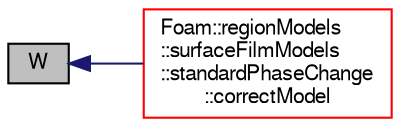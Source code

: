 digraph "W"
{
  bgcolor="transparent";
  edge [fontname="FreeSans",fontsize="10",labelfontname="FreeSans",labelfontsize="10"];
  node [fontname="FreeSans",fontsize="10",shape=record];
  rankdir="LR";
  Node345 [label="W",height=0.2,width=0.4,color="black", fillcolor="grey75", style="filled", fontcolor="black"];
  Node345 -> Node346 [dir="back",color="midnightblue",fontsize="10",style="solid",fontname="FreeSans"];
  Node346 [label="Foam::regionModels\l::surfaceFilmModels\l::standardPhaseChange\l::correctModel",height=0.2,width=0.4,color="red",URL="$a29174.html#abd12427a5e2dc465d748364b75b41c46",tooltip="Correct. "];
}
